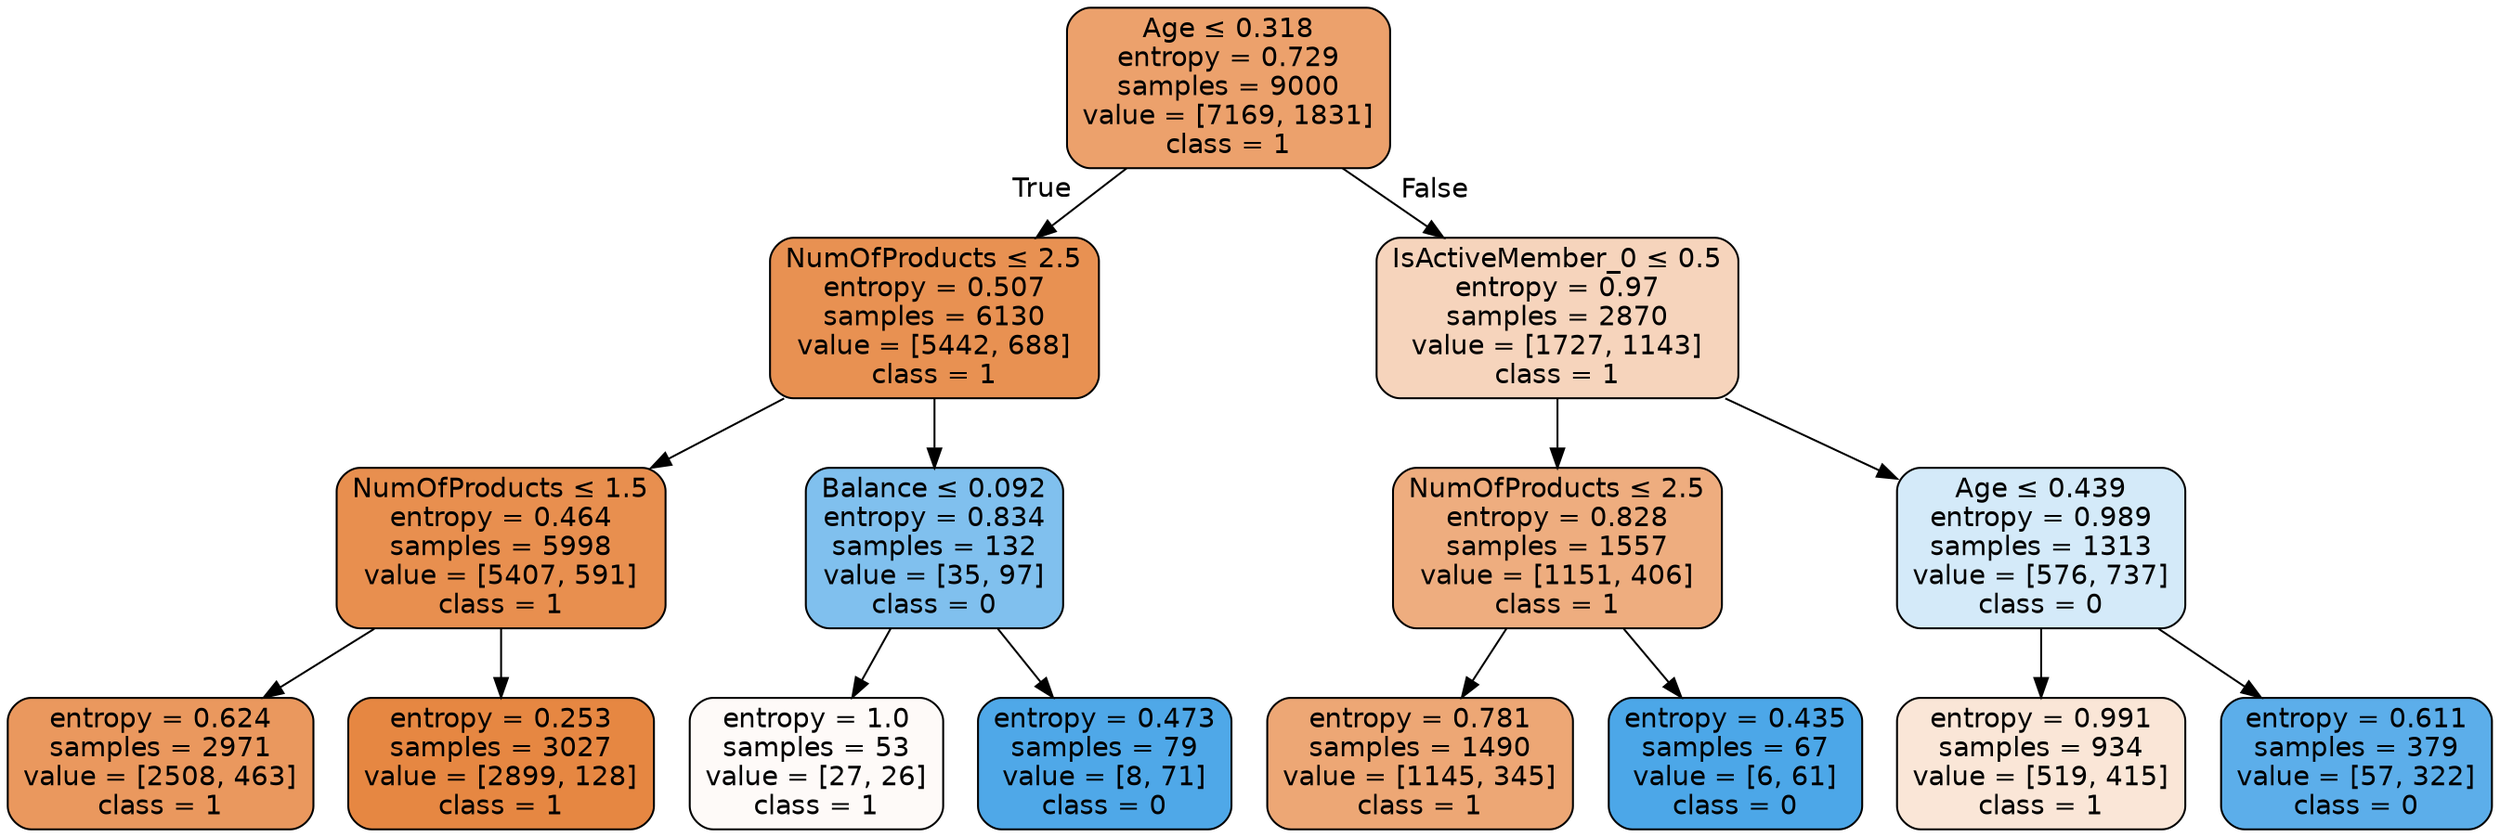 digraph Tree {
node [shape=box, style="filled, rounded", color="black", fontname="helvetica"] ;
edge [fontname="helvetica"] ;
0 [label=<Age &le; 0.318<br/>entropy = 0.729<br/>samples = 9000<br/>value = [7169, 1831]<br/>class = 1>, fillcolor="#eca16c"] ;
1 [label=<NumOfProducts &le; 2.5<br/>entropy = 0.507<br/>samples = 6130<br/>value = [5442, 688]<br/>class = 1>, fillcolor="#e89152"] ;
0 -> 1 [labeldistance=2.5, labelangle=45, headlabel="True"] ;
2 [label=<NumOfProducts &le; 1.5<br/>entropy = 0.464<br/>samples = 5998<br/>value = [5407, 591]<br/>class = 1>, fillcolor="#e88f4f"] ;
1 -> 2 ;
3 [label=<entropy = 0.624<br/>samples = 2971<br/>value = [2508, 463]<br/>class = 1>, fillcolor="#ea985e"] ;
2 -> 3 ;
4 [label=<entropy = 0.253<br/>samples = 3027<br/>value = [2899, 128]<br/>class = 1>, fillcolor="#e68742"] ;
2 -> 4 ;
5 [label=<Balance &le; 0.092<br/>entropy = 0.834<br/>samples = 132<br/>value = [35, 97]<br/>class = 0>, fillcolor="#80c0ee"] ;
1 -> 5 ;
6 [label=<entropy = 1.0<br/>samples = 53<br/>value = [27, 26]<br/>class = 1>, fillcolor="#fefaf8"] ;
5 -> 6 ;
7 [label=<entropy = 0.473<br/>samples = 79<br/>value = [8, 71]<br/>class = 0>, fillcolor="#4fa8e8"] ;
5 -> 7 ;
8 [label=<IsActiveMember_0 &le; 0.5<br/>entropy = 0.97<br/>samples = 2870<br/>value = [1727, 1143]<br/>class = 1>, fillcolor="#f6d4bc"] ;
0 -> 8 [labeldistance=2.5, labelangle=-45, headlabel="False"] ;
9 [label=<NumOfProducts &le; 2.5<br/>entropy = 0.828<br/>samples = 1557<br/>value = [1151, 406]<br/>class = 1>, fillcolor="#eead7f"] ;
8 -> 9 ;
10 [label=<entropy = 0.781<br/>samples = 1490<br/>value = [1145, 345]<br/>class = 1>, fillcolor="#eda775"] ;
9 -> 10 ;
11 [label=<entropy = 0.435<br/>samples = 67<br/>value = [6, 61]<br/>class = 0>, fillcolor="#4ca7e8"] ;
9 -> 11 ;
12 [label=<Age &le; 0.439<br/>entropy = 0.989<br/>samples = 1313<br/>value = [576, 737]<br/>class = 0>, fillcolor="#d4eaf9"] ;
8 -> 12 ;
13 [label=<entropy = 0.991<br/>samples = 934<br/>value = [519, 415]<br/>class = 1>, fillcolor="#fae6d7"] ;
12 -> 13 ;
14 [label=<entropy = 0.611<br/>samples = 379<br/>value = [57, 322]<br/>class = 0>, fillcolor="#5caeea"] ;
12 -> 14 ;
}
